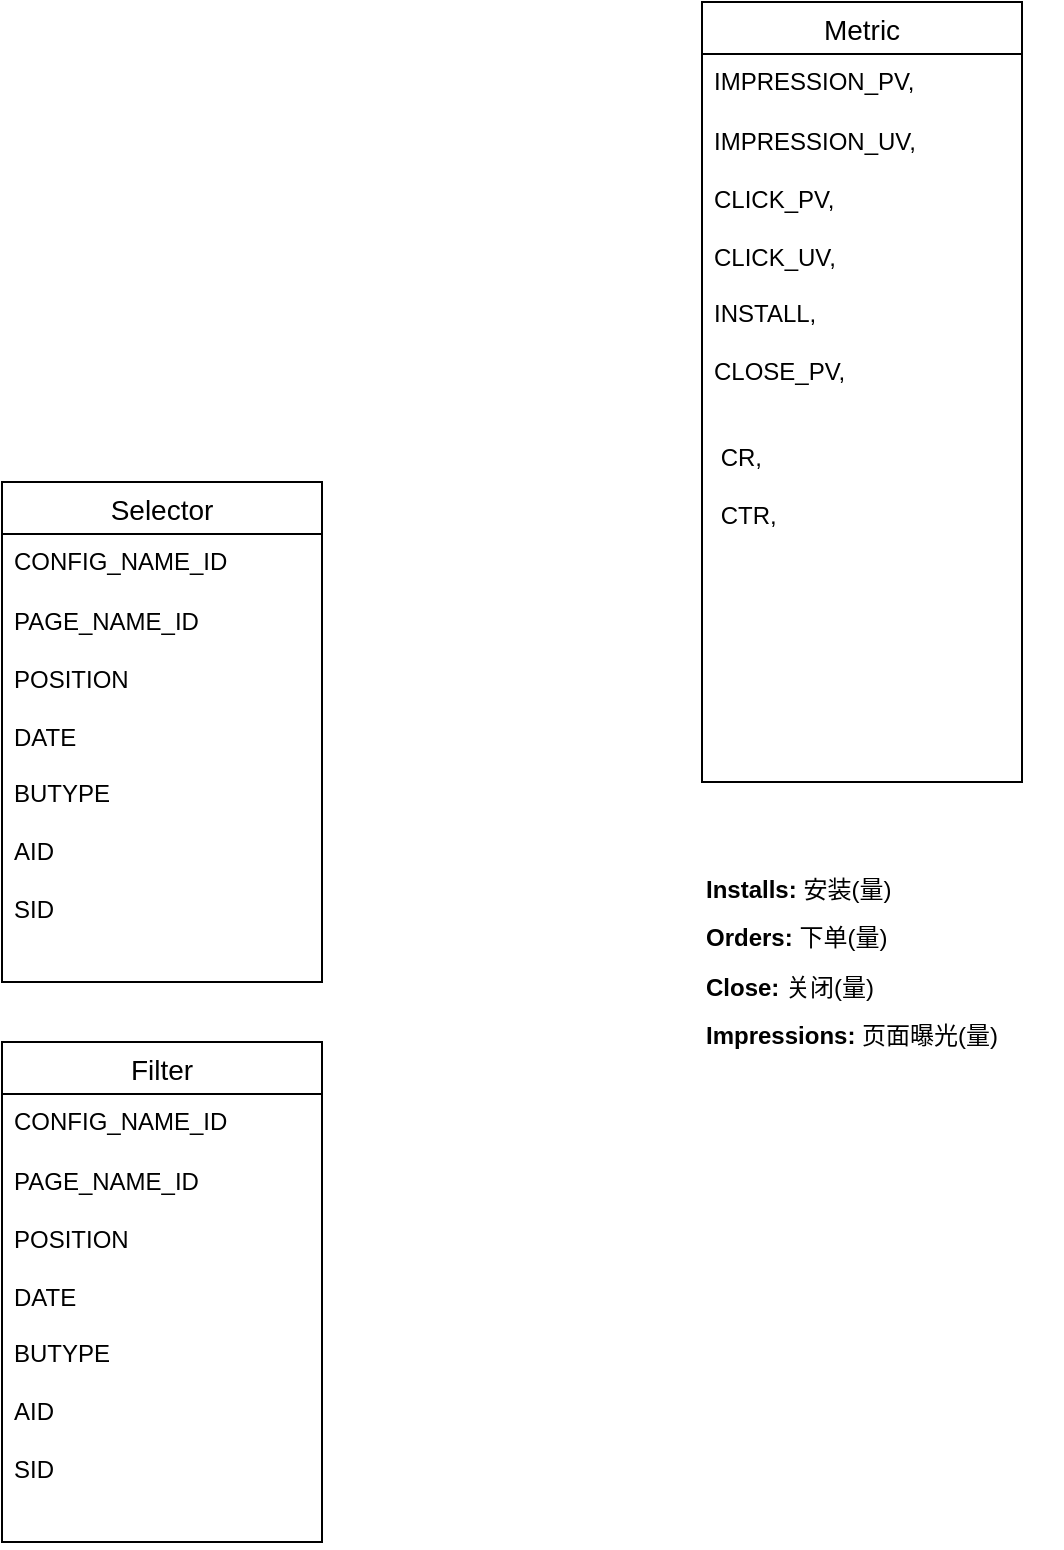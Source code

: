 <mxfile version="22.1.7" type="github">
  <diagram name="第 1 页" id="Oi9_uhTeHNPMpL3Ac2Uv">
    <mxGraphModel dx="1426" dy="759" grid="1" gridSize="10" guides="1" tooltips="1" connect="1" arrows="1" fold="1" page="1" pageScale="1" pageWidth="827" pageHeight="1169" math="0" shadow="0">
      <root>
        <mxCell id="0" />
        <mxCell id="1" parent="0" />
        <mxCell id="Yv7P3xcFW0SJAkcalx95-19" value="Filter" style="swimlane;fontStyle=0;childLayout=stackLayout;horizontal=1;startSize=26;horizontalStack=0;resizeParent=1;resizeParentMax=0;resizeLast=0;collapsible=1;marginBottom=0;align=center;fontSize=14;" parent="1" vertex="1">
          <mxGeometry x="100" y="700" width="160" height="250" as="geometry" />
        </mxCell>
        <mxCell id="Yv7P3xcFW0SJAkcalx95-20" value="CONFIG_NAME_ID" style="text;strokeColor=none;fillColor=none;spacingLeft=4;spacingRight=4;overflow=hidden;rotatable=0;points=[[0,0.5],[1,0.5]];portConstraint=eastwest;fontSize=12;whiteSpace=wrap;html=1;" parent="Yv7P3xcFW0SJAkcalx95-19" vertex="1">
          <mxGeometry y="26" width="160" height="30" as="geometry" />
        </mxCell>
        <mxCell id="Yv7P3xcFW0SJAkcalx95-21" value="PAGE_NAME_ID&lt;br&gt;&lt;br&gt;POSITION&lt;br&gt;&lt;br&gt;DATE&lt;br&gt;&lt;br&gt;BUTYPE&lt;br&gt;&lt;br&gt;AID&lt;br&gt;&lt;br&gt;SID" style="text;strokeColor=none;fillColor=none;spacingLeft=4;spacingRight=4;overflow=hidden;rotatable=0;points=[[0,0.5],[1,0.5]];portConstraint=eastwest;fontSize=12;whiteSpace=wrap;html=1;" parent="Yv7P3xcFW0SJAkcalx95-19" vertex="1">
          <mxGeometry y="56" width="160" height="194" as="geometry" />
        </mxCell>
        <mxCell id="Yv7P3xcFW0SJAkcalx95-27" value="Metric" style="swimlane;fontStyle=0;childLayout=stackLayout;horizontal=1;startSize=26;horizontalStack=0;resizeParent=1;resizeParentMax=0;resizeLast=0;collapsible=1;marginBottom=0;align=center;fontSize=14;" parent="1" vertex="1">
          <mxGeometry x="450" y="180" width="160" height="390" as="geometry" />
        </mxCell>
        <mxCell id="Yv7P3xcFW0SJAkcalx95-28" value="IMPRESSION_PV," style="text;strokeColor=none;fillColor=none;spacingLeft=4;spacingRight=4;overflow=hidden;rotatable=0;points=[[0,0.5],[1,0.5]];portConstraint=eastwest;fontSize=12;whiteSpace=wrap;html=1;" parent="Yv7P3xcFW0SJAkcalx95-27" vertex="1">
          <mxGeometry y="26" width="160" height="30" as="geometry" />
        </mxCell>
        <mxCell id="Yv7P3xcFW0SJAkcalx95-29" value="IMPRESSION_UV,&lt;br&gt;&lt;br&gt;CLICK_PV,&lt;br&gt;&lt;br&gt;CLICK_UV,&lt;br&gt;&lt;br&gt;INSTALL,&lt;br&gt;&lt;br&gt;CLOSE_PV,&lt;br&gt;&lt;br&gt;&lt;br&gt;&amp;nbsp;CR,&lt;br&gt;&lt;br&gt;&amp;nbsp;CTR," style="text;strokeColor=none;fillColor=none;spacingLeft=4;spacingRight=4;overflow=hidden;rotatable=0;points=[[0,0.5],[1,0.5]];portConstraint=eastwest;fontSize=12;whiteSpace=wrap;html=1;" parent="Yv7P3xcFW0SJAkcalx95-27" vertex="1">
          <mxGeometry y="56" width="160" height="334" as="geometry" />
        </mxCell>
        <mxCell id="Yv7P3xcFW0SJAkcalx95-37" value="&lt;p style=&quot;margin: 10px 0px 0px; padding: 0px;&quot;&gt;&lt;span style=&quot;color: rgb(0, 0, 0);&quot;&gt;&lt;strong&gt;&lt;label class=&quot;ant-checkbox-wrapper ant-checkbox-group-item&quot; style=&quot;text-align: left;&quot;&gt;Installs:&lt;span&gt;&amp;nbsp;&lt;/span&gt;&lt;/label&gt;&lt;/strong&gt;&lt;label class=&quot;ant-checkbox-wrapper ant-checkbox-group-item&quot; style=&quot;text-align: left;&quot;&gt;安装(量)&lt;/label&gt;&lt;/span&gt;&lt;/p&gt;&lt;p style=&quot;margin: 10px 0px 0px; padding: 0px;&quot;&gt;&lt;span style=&quot;color: rgb(0, 0, 0);&quot;&gt;&lt;strong&gt;&lt;label class=&quot;ant-checkbox-wrapper ant-checkbox-group-item&quot; style=&quot;text-align: left;&quot;&gt;Orders:&lt;span&gt;&amp;nbsp;&lt;/span&gt;&lt;/label&gt;&lt;/strong&gt;&lt;label class=&quot;ant-checkbox-wrapper ant-checkbox-group-item&quot; style=&quot;text-align: left;&quot;&gt;下单(量)&lt;/label&gt;&lt;/span&gt;&lt;/p&gt;&lt;p style=&quot;margin: 10px 0px 0px; padding: 0px;&quot;&gt;&lt;span style=&quot;color: rgb(0, 0, 0);&quot;&gt;&lt;strong&gt;&lt;label class=&quot;ant-checkbox-wrapper ant-checkbox-group-item&quot; style=&quot;text-align: left;&quot;&gt;Close:&lt;span&gt;&amp;nbsp;&lt;/span&gt;&lt;/label&gt;&lt;/strong&gt;&lt;label class=&quot;ant-checkbox-wrapper ant-checkbox-group-item&quot; style=&quot;text-align: left;&quot;&gt;关闭(量)&lt;/label&gt;&lt;/span&gt;&lt;/p&gt;&lt;p style=&quot;margin: 10px 0px 0px; padding: 0px;&quot;&gt;&lt;span style=&quot;color: rgb(0, 0, 0);&quot;&gt;&lt;strong&gt;&lt;label class=&quot;ant-checkbox-wrapper ant-checkbox-group-item&quot; style=&quot;text-align: left;&quot;&gt;Impressions:&lt;span&gt;&amp;nbsp;&lt;/span&gt;&lt;/label&gt;&lt;/strong&gt;&lt;label class=&quot;ant-checkbox-wrapper ant-checkbox-group-item&quot; style=&quot;text-align: left;&quot;&gt;页面曝光(量)&lt;/label&gt;&lt;/span&gt;&lt;/p&gt;&lt;p style=&quot;margin: 10px 0px 0px; padding: 0px;&quot;&gt;&lt;br style=&quot;color: rgb(23, 43, 77); font-family: -apple-system, BlinkMacSystemFont, &amp;quot;Segoe UI&amp;quot;, Roboto, Oxygen, Ubuntu, &amp;quot;Fira Sans&amp;quot;, &amp;quot;Droid Sans&amp;quot;, &amp;quot;Helvetica Neue&amp;quot;, sans-serif; font-size: 14px; font-style: normal; font-variant-ligatures: normal; font-variant-caps: normal; font-weight: 400; letter-spacing: normal; orphans: 2; text-align: start; text-indent: 0px; text-transform: none; widows: 2; word-spacing: 0px; -webkit-text-stroke-width: 0px; background-color: rgb(255, 255, 255); text-decoration-thickness: initial; text-decoration-style: initial; text-decoration-color: initial;&quot;&gt;&#xa;&#xa;&lt;/p&gt;" style="text;whiteSpace=wrap;html=1;" parent="1" vertex="1">
          <mxGeometry x="450" y="600" width="180" height="170" as="geometry" />
        </mxCell>
        <mxCell id="6T7yTE6fbWDha0wB1yX1-1" value="Selector" style="swimlane;fontStyle=0;childLayout=stackLayout;horizontal=1;startSize=26;horizontalStack=0;resizeParent=1;resizeParentMax=0;resizeLast=0;collapsible=1;marginBottom=0;align=center;fontSize=14;" vertex="1" parent="1">
          <mxGeometry x="100" y="420" width="160" height="250" as="geometry" />
        </mxCell>
        <mxCell id="6T7yTE6fbWDha0wB1yX1-2" value="CONFIG_NAME_ID" style="text;strokeColor=none;fillColor=none;spacingLeft=4;spacingRight=4;overflow=hidden;rotatable=0;points=[[0,0.5],[1,0.5]];portConstraint=eastwest;fontSize=12;whiteSpace=wrap;html=1;" vertex="1" parent="6T7yTE6fbWDha0wB1yX1-1">
          <mxGeometry y="26" width="160" height="30" as="geometry" />
        </mxCell>
        <mxCell id="6T7yTE6fbWDha0wB1yX1-3" value="PAGE_NAME_ID&lt;br&gt;&lt;br&gt;POSITION&lt;br&gt;&lt;br&gt;DATE&lt;br&gt;&lt;br&gt;BUTYPE&lt;br&gt;&lt;br&gt;AID&lt;br&gt;&lt;br&gt;SID" style="text;strokeColor=none;fillColor=none;spacingLeft=4;spacingRight=4;overflow=hidden;rotatable=0;points=[[0,0.5],[1,0.5]];portConstraint=eastwest;fontSize=12;whiteSpace=wrap;html=1;" vertex="1" parent="6T7yTE6fbWDha0wB1yX1-1">
          <mxGeometry y="56" width="160" height="194" as="geometry" />
        </mxCell>
      </root>
    </mxGraphModel>
  </diagram>
</mxfile>
